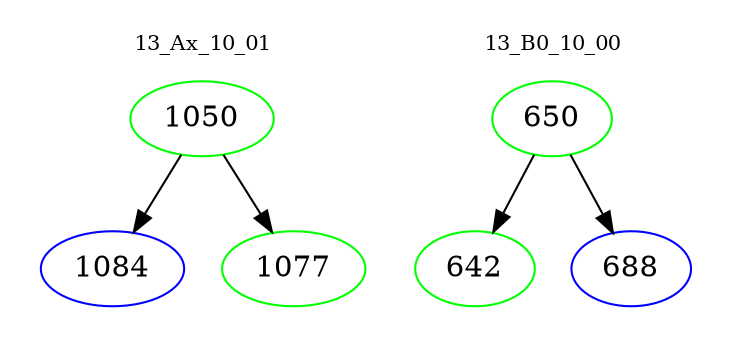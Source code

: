 digraph{
subgraph cluster_0 {
color = white
label = "13_Ax_10_01";
fontsize=10;
T0_1050 [label="1050", color="green"]
T0_1050 -> T0_1084 [color="black"]
T0_1084 [label="1084", color="blue"]
T0_1050 -> T0_1077 [color="black"]
T0_1077 [label="1077", color="green"]
}
subgraph cluster_1 {
color = white
label = "13_B0_10_00";
fontsize=10;
T1_650 [label="650", color="green"]
T1_650 -> T1_642 [color="black"]
T1_642 [label="642", color="green"]
T1_650 -> T1_688 [color="black"]
T1_688 [label="688", color="blue"]
}
}
